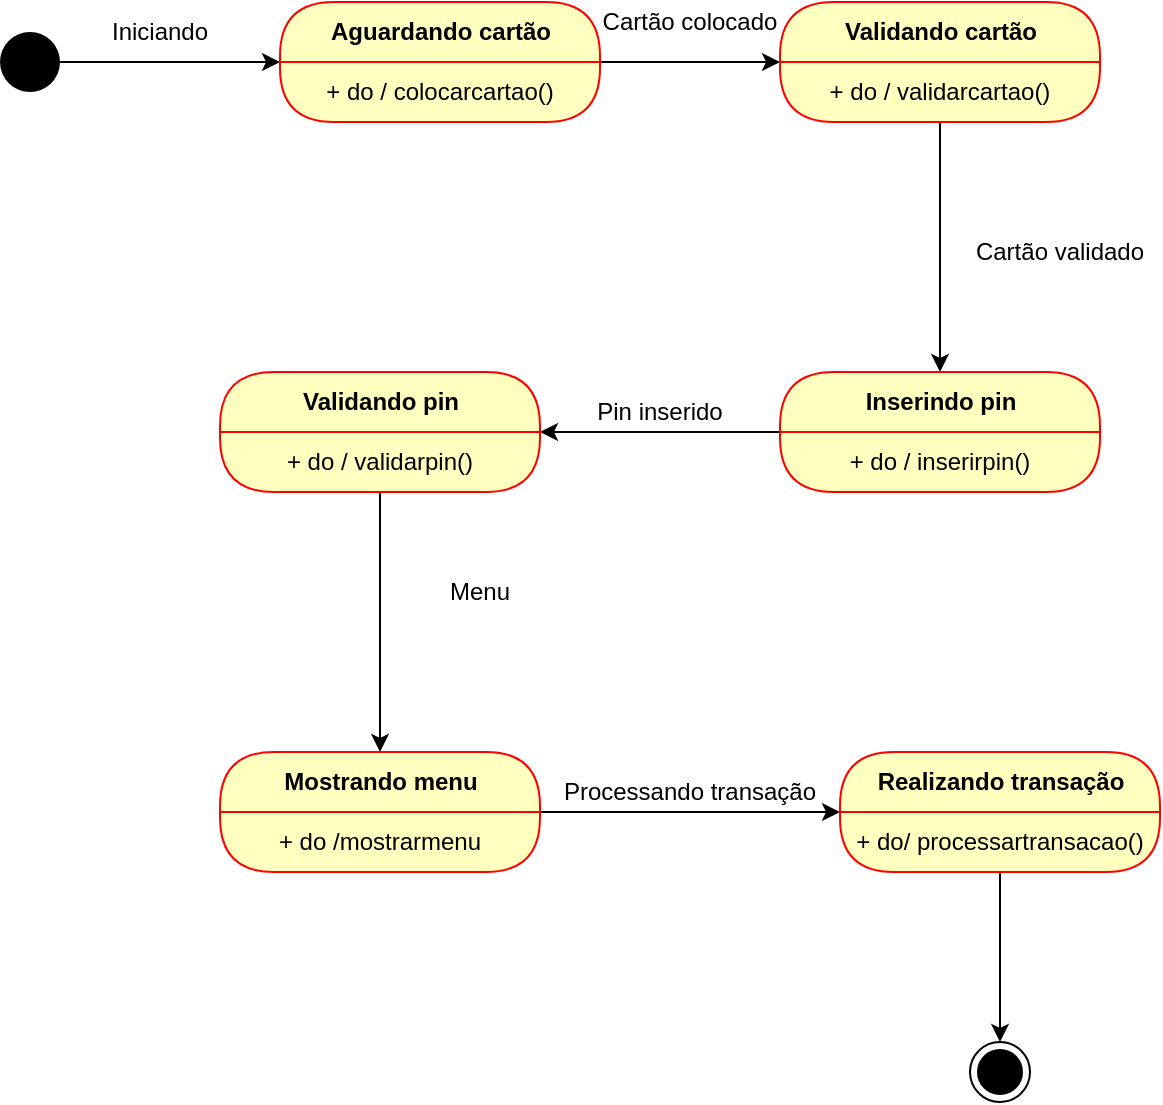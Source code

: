 <mxfile version="13.9.9" type="device"><diagram id="mhqWbukmq2FxmOKYo7Oc" name="Página-1"><mxGraphModel dx="1086" dy="806" grid="1" gridSize="10" guides="1" tooltips="1" connect="1" arrows="1" fold="1" page="1" pageScale="1" pageWidth="827" pageHeight="1169" math="0" shadow="0"><root><mxCell id="0"/><mxCell id="1" parent="0"/><mxCell id="2JMWE4HBdI-SLsV8_ODN-9" style="edgeStyle=orthogonalEdgeStyle;rounded=0;orthogonalLoop=1;jettySize=auto;html=1;" edge="1" parent="1" source="2JMWE4HBdI-SLsV8_ODN-2"><mxGeometry relative="1" as="geometry"><mxPoint x="200" y="85" as="targetPoint"/></mxGeometry></mxCell><mxCell id="2JMWE4HBdI-SLsV8_ODN-2" value="" style="ellipse;fillColor=#000000;strokeColor=none;" vertex="1" parent="1"><mxGeometry x="60" y="70" width="30" height="30" as="geometry"/></mxCell><mxCell id="2JMWE4HBdI-SLsV8_ODN-15" style="edgeStyle=orthogonalEdgeStyle;rounded=0;orthogonalLoop=1;jettySize=auto;html=1;" edge="1" parent="1" source="2JMWE4HBdI-SLsV8_ODN-3"><mxGeometry relative="1" as="geometry"><mxPoint x="450" y="85" as="targetPoint"/></mxGeometry></mxCell><mxCell id="2JMWE4HBdI-SLsV8_ODN-3" value="Aguardando cartão" style="swimlane;html=1;fontStyle=1;align=center;verticalAlign=middle;childLayout=stackLayout;horizontal=1;startSize=30;horizontalStack=0;resizeParent=0;resizeLast=1;container=0;fontColor=#000000;collapsible=0;rounded=1;arcSize=30;strokeColor=#ff0000;fillColor=#ffffc0;swimlaneFillColor=#ffffc0;dropTarget=0;" vertex="1" parent="1"><mxGeometry x="200" y="55" width="160" height="60" as="geometry"/></mxCell><mxCell id="2JMWE4HBdI-SLsV8_ODN-4" value="+ do / colocarcartao()" style="text;html=1;strokeColor=none;fillColor=none;align=center;verticalAlign=middle;spacingLeft=4;spacingRight=4;whiteSpace=wrap;overflow=hidden;rotatable=0;fontColor=#000000;" vertex="1" parent="2JMWE4HBdI-SLsV8_ODN-3"><mxGeometry y="30" width="160" height="30" as="geometry"/></mxCell><mxCell id="2JMWE4HBdI-SLsV8_ODN-11" value="Subtitle" style="text;html=1;strokeColor=none;fillColor=none;align=center;verticalAlign=middle;spacingLeft=4;spacingRight=4;whiteSpace=wrap;overflow=hidden;rotatable=0;fontColor=#000000;" vertex="1" parent="2JMWE4HBdI-SLsV8_ODN-3"><mxGeometry y="60" width="160" as="geometry"/></mxCell><mxCell id="2JMWE4HBdI-SLsV8_ODN-19" style="edgeStyle=orthogonalEdgeStyle;rounded=0;orthogonalLoop=1;jettySize=auto;html=1;" edge="1" parent="1" source="2JMWE4HBdI-SLsV8_ODN-12"><mxGeometry relative="1" as="geometry"><mxPoint x="530" y="240" as="targetPoint"/></mxGeometry></mxCell><mxCell id="2JMWE4HBdI-SLsV8_ODN-12" value="Validando cartão" style="swimlane;html=1;fontStyle=1;align=center;verticalAlign=middle;childLayout=stackLayout;horizontal=1;startSize=30;horizontalStack=0;resizeParent=0;resizeLast=1;container=0;fontColor=#000000;collapsible=0;rounded=1;arcSize=30;strokeColor=#ff0000;fillColor=#ffffc0;swimlaneFillColor=#ffffc0;dropTarget=0;" vertex="1" parent="1"><mxGeometry x="450" y="55" width="160" height="60" as="geometry"/></mxCell><mxCell id="2JMWE4HBdI-SLsV8_ODN-13" value="+ do / validarcartao()" style="text;html=1;strokeColor=none;fillColor=none;align=center;verticalAlign=middle;spacingLeft=4;spacingRight=4;whiteSpace=wrap;overflow=hidden;rotatable=0;fontColor=#000000;" vertex="1" parent="2JMWE4HBdI-SLsV8_ODN-12"><mxGeometry y="30" width="160" height="30" as="geometry"/></mxCell><mxCell id="2JMWE4HBdI-SLsV8_ODN-14" value="Subtitle" style="text;html=1;strokeColor=none;fillColor=none;align=center;verticalAlign=middle;spacingLeft=4;spacingRight=4;whiteSpace=wrap;overflow=hidden;rotatable=0;fontColor=#000000;" vertex="1" parent="2JMWE4HBdI-SLsV8_ODN-12"><mxGeometry y="60" width="160" as="geometry"/></mxCell><mxCell id="2JMWE4HBdI-SLsV8_ODN-16" value="Iniciando" style="text;html=1;strokeColor=none;fillColor=none;align=center;verticalAlign=middle;whiteSpace=wrap;rounded=0;" vertex="1" parent="1"><mxGeometry x="120" y="60" width="40" height="20" as="geometry"/></mxCell><mxCell id="2JMWE4HBdI-SLsV8_ODN-17" value="Cartão colocado" style="text;html=1;strokeColor=none;fillColor=none;align=center;verticalAlign=middle;whiteSpace=wrap;rounded=0;" vertex="1" parent="1"><mxGeometry x="360" y="55" width="90" height="20" as="geometry"/></mxCell><mxCell id="2JMWE4HBdI-SLsV8_ODN-20" value="Cartão validado" style="text;html=1;strokeColor=none;fillColor=none;align=center;verticalAlign=middle;whiteSpace=wrap;rounded=0;" vertex="1" parent="1"><mxGeometry x="540" y="170" width="100" height="20" as="geometry"/></mxCell><mxCell id="2JMWE4HBdI-SLsV8_ODN-28" style="edgeStyle=orthogonalEdgeStyle;rounded=0;orthogonalLoop=1;jettySize=auto;html=1;" edge="1" parent="1" source="2JMWE4HBdI-SLsV8_ODN-21"><mxGeometry relative="1" as="geometry"><mxPoint x="330" y="270" as="targetPoint"/></mxGeometry></mxCell><mxCell id="2JMWE4HBdI-SLsV8_ODN-21" value="Inserindo pin" style="swimlane;html=1;fontStyle=1;align=center;verticalAlign=middle;childLayout=stackLayout;horizontal=1;startSize=30;horizontalStack=0;resizeParent=0;resizeLast=1;container=0;fontColor=#000000;collapsible=0;rounded=1;arcSize=30;strokeColor=#ff0000;fillColor=#ffffc0;swimlaneFillColor=#ffffc0;dropTarget=0;" vertex="1" parent="1"><mxGeometry x="450" y="240" width="160" height="60" as="geometry"/></mxCell><mxCell id="2JMWE4HBdI-SLsV8_ODN-22" value="+ do / inserirpin()" style="text;html=1;strokeColor=none;fillColor=none;align=center;verticalAlign=middle;spacingLeft=4;spacingRight=4;whiteSpace=wrap;overflow=hidden;rotatable=0;fontColor=#000000;" vertex="1" parent="2JMWE4HBdI-SLsV8_ODN-21"><mxGeometry y="30" width="160" height="30" as="geometry"/></mxCell><mxCell id="2JMWE4HBdI-SLsV8_ODN-23" value="Subtitle" style="text;html=1;strokeColor=none;fillColor=none;align=center;verticalAlign=middle;spacingLeft=4;spacingRight=4;whiteSpace=wrap;overflow=hidden;rotatable=0;fontColor=#000000;" vertex="1" parent="2JMWE4HBdI-SLsV8_ODN-21"><mxGeometry y="60" width="160" as="geometry"/></mxCell><mxCell id="2JMWE4HBdI-SLsV8_ODN-30" style="edgeStyle=orthogonalEdgeStyle;rounded=0;orthogonalLoop=1;jettySize=auto;html=1;" edge="1" parent="1" source="2JMWE4HBdI-SLsV8_ODN-24"><mxGeometry relative="1" as="geometry"><mxPoint x="250" y="430" as="targetPoint"/></mxGeometry></mxCell><mxCell id="2JMWE4HBdI-SLsV8_ODN-24" value="Validando pin" style="swimlane;html=1;fontStyle=1;align=center;verticalAlign=middle;childLayout=stackLayout;horizontal=1;startSize=30;horizontalStack=0;resizeParent=0;resizeLast=1;container=0;fontColor=#000000;collapsible=0;rounded=1;arcSize=30;strokeColor=#ff0000;fillColor=#ffffc0;swimlaneFillColor=#ffffc0;dropTarget=0;" vertex="1" parent="1"><mxGeometry x="170" y="240" width="160" height="60" as="geometry"/></mxCell><mxCell id="2JMWE4HBdI-SLsV8_ODN-25" value="+ do / validarpin()" style="text;html=1;strokeColor=none;fillColor=none;align=center;verticalAlign=middle;spacingLeft=4;spacingRight=4;whiteSpace=wrap;overflow=hidden;rotatable=0;fontColor=#000000;" vertex="1" parent="2JMWE4HBdI-SLsV8_ODN-24"><mxGeometry y="30" width="160" height="30" as="geometry"/></mxCell><mxCell id="2JMWE4HBdI-SLsV8_ODN-26" value="Subtitle" style="text;html=1;strokeColor=none;fillColor=none;align=center;verticalAlign=middle;spacingLeft=4;spacingRight=4;whiteSpace=wrap;overflow=hidden;rotatable=0;fontColor=#000000;" vertex="1" parent="2JMWE4HBdI-SLsV8_ODN-24"><mxGeometry y="60" width="160" as="geometry"/></mxCell><mxCell id="2JMWE4HBdI-SLsV8_ODN-29" value="Pin inserido" style="text;html=1;strokeColor=none;fillColor=none;align=center;verticalAlign=middle;whiteSpace=wrap;rounded=0;" vertex="1" parent="1"><mxGeometry x="340" y="250" width="100" height="20" as="geometry"/></mxCell><mxCell id="2JMWE4HBdI-SLsV8_ODN-31" value="Menu" style="text;html=1;strokeColor=none;fillColor=none;align=center;verticalAlign=middle;whiteSpace=wrap;rounded=0;" vertex="1" parent="1"><mxGeometry x="250" y="340" width="100" height="20" as="geometry"/></mxCell><mxCell id="2JMWE4HBdI-SLsV8_ODN-35" style="edgeStyle=orthogonalEdgeStyle;rounded=0;orthogonalLoop=1;jettySize=auto;html=1;" edge="1" parent="1" source="2JMWE4HBdI-SLsV8_ODN-32"><mxGeometry relative="1" as="geometry"><mxPoint x="480" y="460" as="targetPoint"/></mxGeometry></mxCell><mxCell id="2JMWE4HBdI-SLsV8_ODN-32" value="Mostrando menu" style="swimlane;html=1;fontStyle=1;align=center;verticalAlign=middle;childLayout=stackLayout;horizontal=1;startSize=30;horizontalStack=0;resizeParent=0;resizeLast=1;container=0;fontColor=#000000;collapsible=0;rounded=1;arcSize=30;strokeColor=#ff0000;fillColor=#ffffc0;swimlaneFillColor=#ffffc0;dropTarget=0;" vertex="1" parent="1"><mxGeometry x="170" y="430" width="160" height="60" as="geometry"/></mxCell><mxCell id="2JMWE4HBdI-SLsV8_ODN-33" value="+ do /mostrarmenu" style="text;html=1;strokeColor=none;fillColor=none;align=center;verticalAlign=middle;spacingLeft=4;spacingRight=4;whiteSpace=wrap;overflow=hidden;rotatable=0;fontColor=#000000;" vertex="1" parent="2JMWE4HBdI-SLsV8_ODN-32"><mxGeometry y="30" width="160" height="30" as="geometry"/></mxCell><mxCell id="2JMWE4HBdI-SLsV8_ODN-34" value="Subtitle" style="text;html=1;strokeColor=none;fillColor=none;align=center;verticalAlign=middle;spacingLeft=4;spacingRight=4;whiteSpace=wrap;overflow=hidden;rotatable=0;fontColor=#000000;" vertex="1" parent="2JMWE4HBdI-SLsV8_ODN-32"><mxGeometry y="60" width="160" as="geometry"/></mxCell><mxCell id="2JMWE4HBdI-SLsV8_ODN-41" style="edgeStyle=orthogonalEdgeStyle;rounded=0;orthogonalLoop=1;jettySize=auto;html=1;" edge="1" parent="1" source="2JMWE4HBdI-SLsV8_ODN-36" target="2JMWE4HBdI-SLsV8_ODN-42"><mxGeometry relative="1" as="geometry"><mxPoint x="560" y="590" as="targetPoint"/></mxGeometry></mxCell><mxCell id="2JMWE4HBdI-SLsV8_ODN-36" value="Realizando transação" style="swimlane;html=1;fontStyle=1;align=center;verticalAlign=middle;childLayout=stackLayout;horizontal=1;startSize=30;horizontalStack=0;resizeParent=0;resizeLast=1;container=0;fontColor=#000000;collapsible=0;rounded=1;arcSize=30;strokeColor=#ff0000;fillColor=#ffffc0;swimlaneFillColor=#ffffc0;dropTarget=0;" vertex="1" parent="1"><mxGeometry x="480" y="430" width="160" height="60" as="geometry"/></mxCell><mxCell id="2JMWE4HBdI-SLsV8_ODN-37" value="+ do/ processartransacao()" style="text;html=1;strokeColor=none;fillColor=none;align=center;verticalAlign=middle;spacingLeft=4;spacingRight=4;whiteSpace=wrap;overflow=hidden;rotatable=0;fontColor=#000000;" vertex="1" parent="2JMWE4HBdI-SLsV8_ODN-36"><mxGeometry y="30" width="160" height="30" as="geometry"/></mxCell><mxCell id="2JMWE4HBdI-SLsV8_ODN-38" value="Subtitle" style="text;html=1;strokeColor=none;fillColor=none;align=center;verticalAlign=middle;spacingLeft=4;spacingRight=4;whiteSpace=wrap;overflow=hidden;rotatable=0;fontColor=#000000;" vertex="1" parent="2JMWE4HBdI-SLsV8_ODN-36"><mxGeometry y="60" width="160" as="geometry"/></mxCell><mxCell id="2JMWE4HBdI-SLsV8_ODN-39" value="Processando transação" style="text;html=1;strokeColor=none;fillColor=none;align=center;verticalAlign=middle;whiteSpace=wrap;rounded=0;" vertex="1" parent="1"><mxGeometry x="335" y="440" width="140" height="20" as="geometry"/></mxCell><mxCell id="2JMWE4HBdI-SLsV8_ODN-42" value="" style="ellipse;html=1;shape=endState;fillColor=#000000;strokeColor=#000000;" vertex="1" parent="1"><mxGeometry x="545" y="575" width="30" height="30" as="geometry"/></mxCell></root></mxGraphModel></diagram></mxfile>
